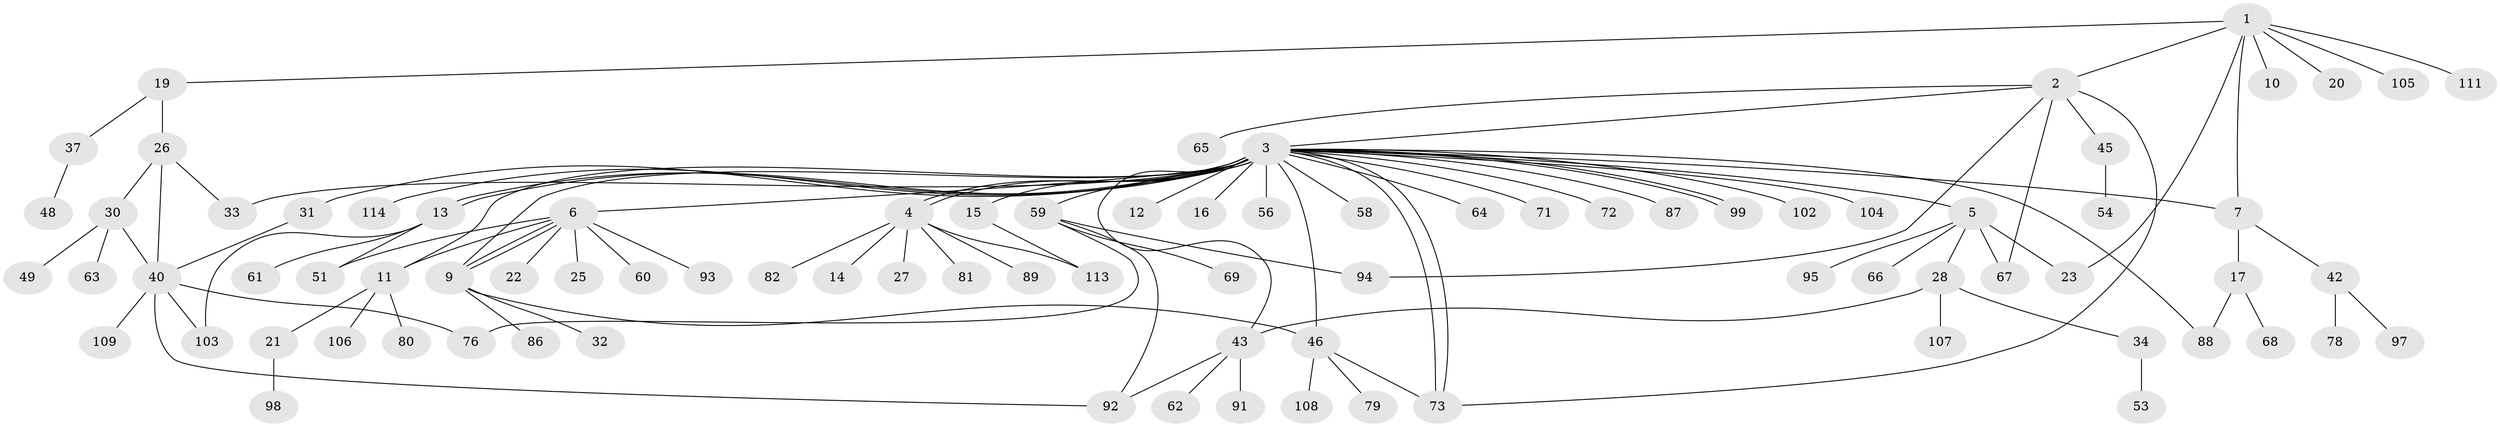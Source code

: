 // Generated by graph-tools (version 1.1) at 2025/51/02/27/25 19:51:59]
// undirected, 86 vertices, 110 edges
graph export_dot {
graph [start="1"]
  node [color=gray90,style=filled];
  1 [super="+35"];
  2 [super="+36"];
  3 [super="+18"];
  4 [super="+8"];
  5 [super="+29"];
  6 [super="+83"];
  7 [super="+39"];
  9 [super="+117"];
  10;
  11 [super="+100"];
  12;
  13 [super="+24"];
  14 [super="+52"];
  15 [super="+41"];
  16;
  17;
  19;
  20;
  21;
  22;
  23 [super="+50"];
  25;
  26 [super="+90"];
  27;
  28 [super="+47"];
  30 [super="+38"];
  31 [super="+44"];
  32;
  33;
  34;
  37;
  40 [super="+55"];
  42 [super="+57"];
  43 [super="+85"];
  45 [super="+74"];
  46 [super="+70"];
  48;
  49;
  51;
  53;
  54;
  56 [super="+112"];
  58;
  59 [super="+84"];
  60;
  61;
  62;
  63;
  64 [super="+110"];
  65 [super="+75"];
  66;
  67;
  68;
  69 [super="+77"];
  71;
  72;
  73;
  76;
  78;
  79;
  80;
  81;
  82 [super="+96"];
  86;
  87;
  88;
  89;
  91;
  92 [super="+101"];
  93;
  94;
  95;
  97 [super="+116"];
  98 [super="+115"];
  99;
  102;
  103;
  104;
  105;
  106;
  107;
  108;
  109;
  111;
  113;
  114;
  1 -- 2;
  1 -- 10;
  1 -- 19;
  1 -- 20;
  1 -- 105;
  1 -- 111;
  1 -- 7;
  1 -- 23;
  2 -- 3;
  2 -- 45;
  2 -- 73;
  2 -- 65;
  2 -- 67;
  2 -- 94;
  3 -- 4;
  3 -- 4;
  3 -- 5;
  3 -- 6;
  3 -- 7;
  3 -- 9;
  3 -- 11;
  3 -- 12;
  3 -- 13;
  3 -- 13;
  3 -- 15;
  3 -- 16;
  3 -- 31 [weight=2];
  3 -- 33;
  3 -- 43;
  3 -- 46;
  3 -- 56 [weight=2];
  3 -- 58;
  3 -- 59;
  3 -- 64;
  3 -- 72;
  3 -- 73;
  3 -- 73;
  3 -- 87;
  3 -- 88;
  3 -- 99;
  3 -- 99;
  3 -- 102;
  3 -- 104;
  3 -- 114;
  3 -- 71;
  4 -- 14;
  4 -- 27;
  4 -- 81;
  4 -- 82;
  4 -- 89;
  4 -- 113;
  5 -- 23;
  5 -- 28;
  5 -- 66;
  5 -- 67;
  5 -- 95;
  6 -- 9;
  6 -- 9;
  6 -- 11;
  6 -- 22;
  6 -- 25;
  6 -- 51;
  6 -- 60;
  6 -- 93;
  7 -- 17;
  7 -- 42;
  9 -- 32;
  9 -- 86;
  9 -- 46;
  11 -- 21;
  11 -- 80;
  11 -- 106;
  13 -- 61;
  13 -- 51;
  13 -- 103;
  15 -- 113;
  17 -- 68;
  17 -- 88;
  19 -- 26;
  19 -- 37;
  21 -- 98;
  26 -- 30;
  26 -- 33;
  26 -- 40;
  28 -- 34;
  28 -- 43;
  28 -- 107;
  30 -- 63;
  30 -- 49;
  30 -- 40;
  31 -- 40;
  34 -- 53;
  37 -- 48;
  40 -- 76;
  40 -- 109;
  40 -- 103;
  40 -- 92;
  42 -- 78;
  42 -- 97;
  43 -- 62;
  43 -- 91;
  43 -- 92;
  45 -- 54;
  46 -- 79;
  46 -- 108;
  46 -- 73;
  59 -- 69;
  59 -- 76;
  59 -- 94;
  59 -- 92;
}

